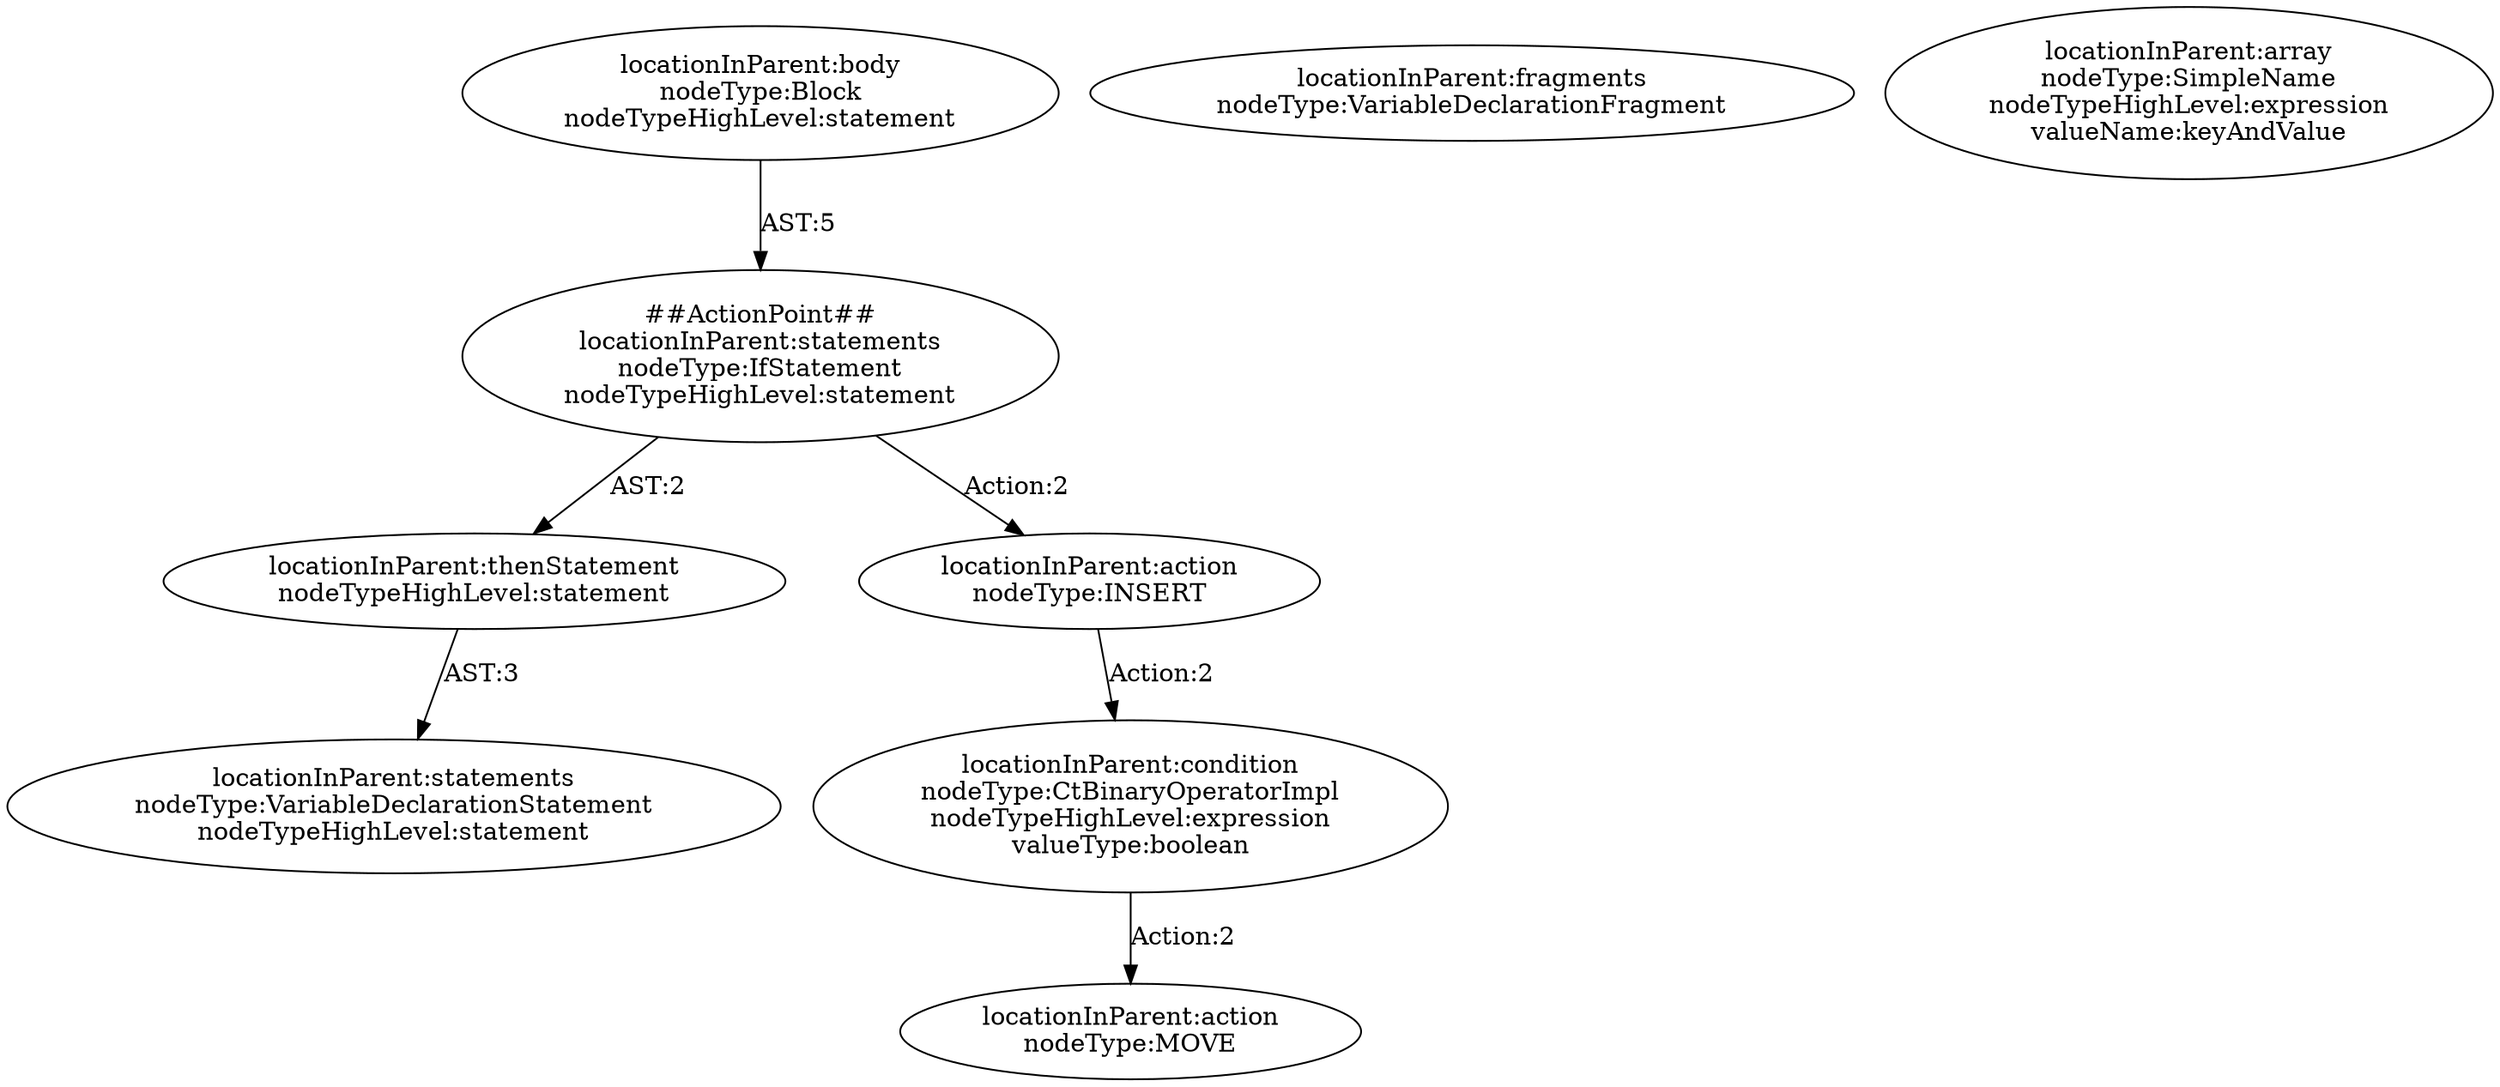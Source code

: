 digraph "Pattern" {
0 [label="##ActionPoint##\nlocationInParent:statements\nnodeType:IfStatement\nnodeTypeHighLevel:statement" shape=ellipse]
1 [label="locationInParent:body\nnodeType:Block\nnodeTypeHighLevel:statement" shape=ellipse]
2 [label="locationInParent:thenStatement\nnodeTypeHighLevel:statement" shape=ellipse]
3 [label="locationInParent:action\nnodeType:INSERT" shape=ellipse]
4 [label="locationInParent:action\nnodeType:MOVE" shape=ellipse]
5 [label="locationInParent:condition\nnodeType:CtBinaryOperatorImpl\nnodeTypeHighLevel:expression\nvalueType:boolean" shape=ellipse]
6 [label="locationInParent:statements\nnodeType:VariableDeclarationStatement\nnodeTypeHighLevel:statement" shape=ellipse]
7 [label="locationInParent:fragments\nnodeType:VariableDeclarationFragment" shape=ellipse]
8 [label="locationInParent:array\nnodeType:SimpleName\nnodeTypeHighLevel:expression\nvalueName:keyAndValue" shape=ellipse]
0 -> 2 [label="AST:2"];
0 -> 3 [label="Action:2"];
1 -> 0 [label="AST:5"];
2 -> 6 [label="AST:3"];
3 -> 5 [label="Action:2"];
5 -> 4 [label="Action:2"];
}